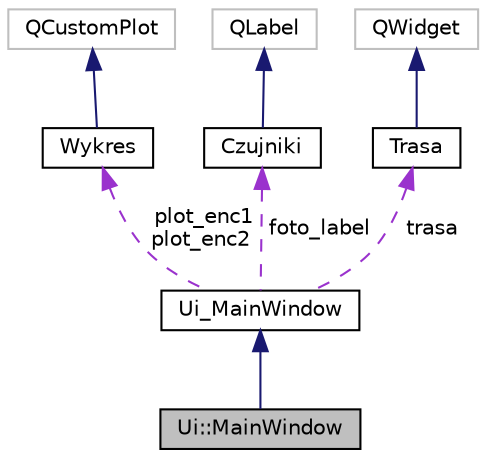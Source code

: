 digraph "Ui::MainWindow"
{
  edge [fontname="Helvetica",fontsize="10",labelfontname="Helvetica",labelfontsize="10"];
  node [fontname="Helvetica",fontsize="10",shape=record];
  Node1 [label="Ui::MainWindow",height=0.2,width=0.4,color="black", fillcolor="grey75", style="filled", fontcolor="black"];
  Node2 -> Node1 [dir="back",color="midnightblue",fontsize="10",style="solid",fontname="Helvetica"];
  Node2 [label="Ui_MainWindow",height=0.2,width=0.4,color="black", fillcolor="white", style="filled",URL="$class_ui___main_window.html"];
  Node3 -> Node2 [dir="back",color="darkorchid3",fontsize="10",style="dashed",label=" plot_enc1\nplot_enc2" ,fontname="Helvetica"];
  Node3 [label="Wykres",height=0.2,width=0.4,color="black", fillcolor="white", style="filled",URL="$class_wykres.html",tooltip="The Wykres class - widget sluzacy do rysowania wykresow na postawie wczzytanych wektorow. "];
  Node4 -> Node3 [dir="back",color="midnightblue",fontsize="10",style="solid",fontname="Helvetica"];
  Node4 [label="QCustomPlot",height=0.2,width=0.4,color="grey75", fillcolor="white", style="filled"];
  Node5 -> Node2 [dir="back",color="darkorchid3",fontsize="10",style="dashed",label=" foto_label" ,fontname="Helvetica"];
  Node5 [label="Czujniki",height=0.2,width=0.4,color="black", fillcolor="white", style="filled",URL="$class_czujniki.html",tooltip="The Czujniki class - widget do rysowania czujników linii. "];
  Node6 -> Node5 [dir="back",color="midnightblue",fontsize="10",style="solid",fontname="Helvetica"];
  Node6 [label="QLabel",height=0.2,width=0.4,color="grey75", fillcolor="white", style="filled"];
  Node7 -> Node2 [dir="back",color="darkorchid3",fontsize="10",style="dashed",label=" trasa" ,fontname="Helvetica"];
  Node7 [label="Trasa",height=0.2,width=0.4,color="black", fillcolor="white", style="filled",URL="$class_trasa.html",tooltip="The Trasa class - widget rysujacy trase line followera. "];
  Node8 -> Node7 [dir="back",color="midnightblue",fontsize="10",style="solid",fontname="Helvetica"];
  Node8 [label="QWidget",height=0.2,width=0.4,color="grey75", fillcolor="white", style="filled"];
}

